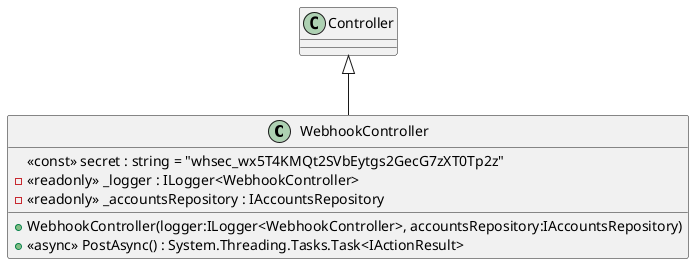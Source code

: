 @startuml
class WebhookController {
    <<const>> secret : string = "whsec_wx5T4KMQt2SVbEytgs2GecG7zXT0Tp2z"
    - <<readonly>> _logger : ILogger<WebhookController>
    - <<readonly>> _accountsRepository : IAccountsRepository
    + WebhookController(logger:ILogger<WebhookController>, accountsRepository:IAccountsRepository)
    + <<async>> PostAsync() : System.Threading.Tasks.Task<IActionResult>
}
Controller <|-- WebhookController
@enduml
